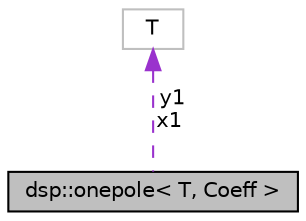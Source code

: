 digraph "dsp::onepole&lt; T, Coeff &gt;"
{
  edge [fontname="Helvetica",fontsize="10",labelfontname="Helvetica",labelfontsize="10"];
  node [fontname="Helvetica",fontsize="10",shape=record];
  Node1 [label="dsp::onepole\< T, Coeff \>",height=0.2,width=0.4,color="black", fillcolor="grey75", style="filled", fontcolor="black"];
  Node2 -> Node1 [dir="back",color="darkorchid3",fontsize="10",style="dashed",label=" y1\nx1" ,fontname="Helvetica"];
  Node2 [label="T",height=0.2,width=0.4,color="grey75", fillcolor="white", style="filled"];
}
